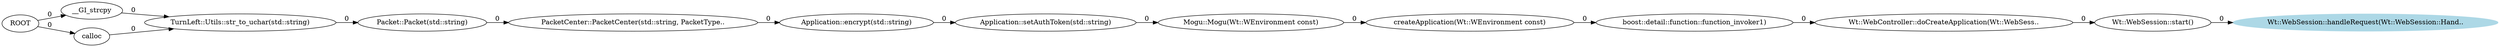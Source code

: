 digraph InvalidWrite {
rankdir=LR
"createApplication(Wt::WEnvironment const)"
"Wt::WebSession::start()"
"Application::setAuthToken(std::string)"
"TurnLeft::Utils::str_to_uchar(std::string)"
"Packet::Packet(std::string)"
"__GI_strcpy"
"boost::detail::function::function_invoker1)"
"Application::encrypt(std::string)"
"Wt::WebController::doCreateApplication(Wt::WebSess.."
"PacketCenter::PacketCenter(std::string, PacketType.."
"Wt::WebSession::handleRequest(Wt::WebSession::Hand.." [color=lightblue, style=filled]
ROOT
"calloc"
"Mogu::Mogu(Wt::WEnvironment const)"
"boost::detail::function::function_invoker1)" -> "Wt::WebController::doCreateApplication(Wt::WebSess.." [label=0]
"Wt::WebController::doCreateApplication(Wt::WebSess.." -> "Wt::WebSession::start()" [label=0]
"Mogu::Mogu(Wt::WEnvironment const)" -> "createApplication(Wt::WEnvironment const)" [label=0]
"Packet::Packet(std::string)" -> "PacketCenter::PacketCenter(std::string, PacketType.." [label=0]
"TurnLeft::Utils::str_to_uchar(std::string)" -> "Packet::Packet(std::string)" [label=0]
"Wt::WebSession::start()" -> "Wt::WebSession::handleRequest(Wt::WebSession::Hand.." [label=0]
"Application::encrypt(std::string)" -> "Application::setAuthToken(std::string)" [label=0]
ROOT -> "__GI_strcpy" [label=0]
"calloc" -> "TurnLeft::Utils::str_to_uchar(std::string)" [label=0]
"createApplication(Wt::WEnvironment const)" -> "boost::detail::function::function_invoker1)" [label=0]
"Application::setAuthToken(std::string)" -> "Mogu::Mogu(Wt::WEnvironment const)" [label=0]
"PacketCenter::PacketCenter(std::string, PacketType.." -> "Application::encrypt(std::string)" [label=0]
"__GI_strcpy" -> "TurnLeft::Utils::str_to_uchar(std::string)" [label=0]
ROOT -> "calloc" [label=0]
}
